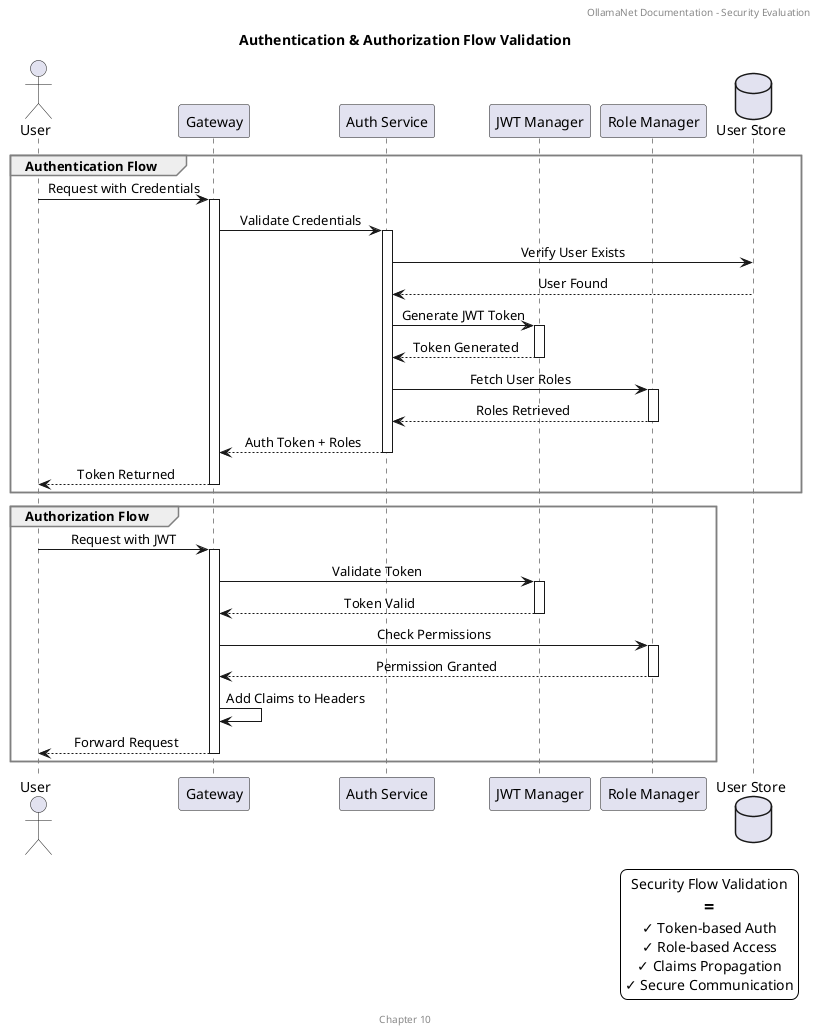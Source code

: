 @startuml authentication_authorization_flow_validation

title Authentication & Authorization Flow Validation

header OllamaNet Documentation - Security Evaluation
footer Chapter 10

skinparam backgroundColor white
skinparam defaultTextAlignment center
skinparam sequenceMessageAlign center
skinparam sequenceGroupBorderColor gray

actor "User" as user
participant "Gateway" as gateway
participant "Auth Service" as auth
participant "JWT Manager" as jwt
participant "Role Manager" as role
database "User Store" as db

group Authentication Flow
    user -> gateway: Request with Credentials
    activate gateway
    
    gateway -> auth: Validate Credentials
    activate auth
    
    auth -> db: Verify User Exists
    db --> auth: User Found
    
    auth -> jwt: Generate JWT Token
    activate jwt
    jwt --> auth: Token Generated
    deactivate jwt
    
    auth -> role: Fetch User Roles
    activate role
    role --> auth: Roles Retrieved
    deactivate role
    
    auth --> gateway: Auth Token + Roles
    deactivate auth
    
    gateway --> user: Token Returned
    deactivate gateway
end

group Authorization Flow
    user -> gateway: Request with JWT
    activate gateway
    
    gateway -> jwt: Validate Token
    activate jwt
    jwt --> gateway: Token Valid
    deactivate jwt
    
    gateway -> role: Check Permissions
    activate role
    role --> gateway: Permission Granted
    deactivate role
    
    gateway -> gateway: Add Claims to Headers
    
    gateway --> user: Forward Request
    deactivate gateway
end

legend right
  Security Flow Validation
  ==
  ✓ Token-based Auth
  ✓ Role-based Access
  ✓ Claims Propagation
  ✓ Secure Communication
end legend

@enduml
